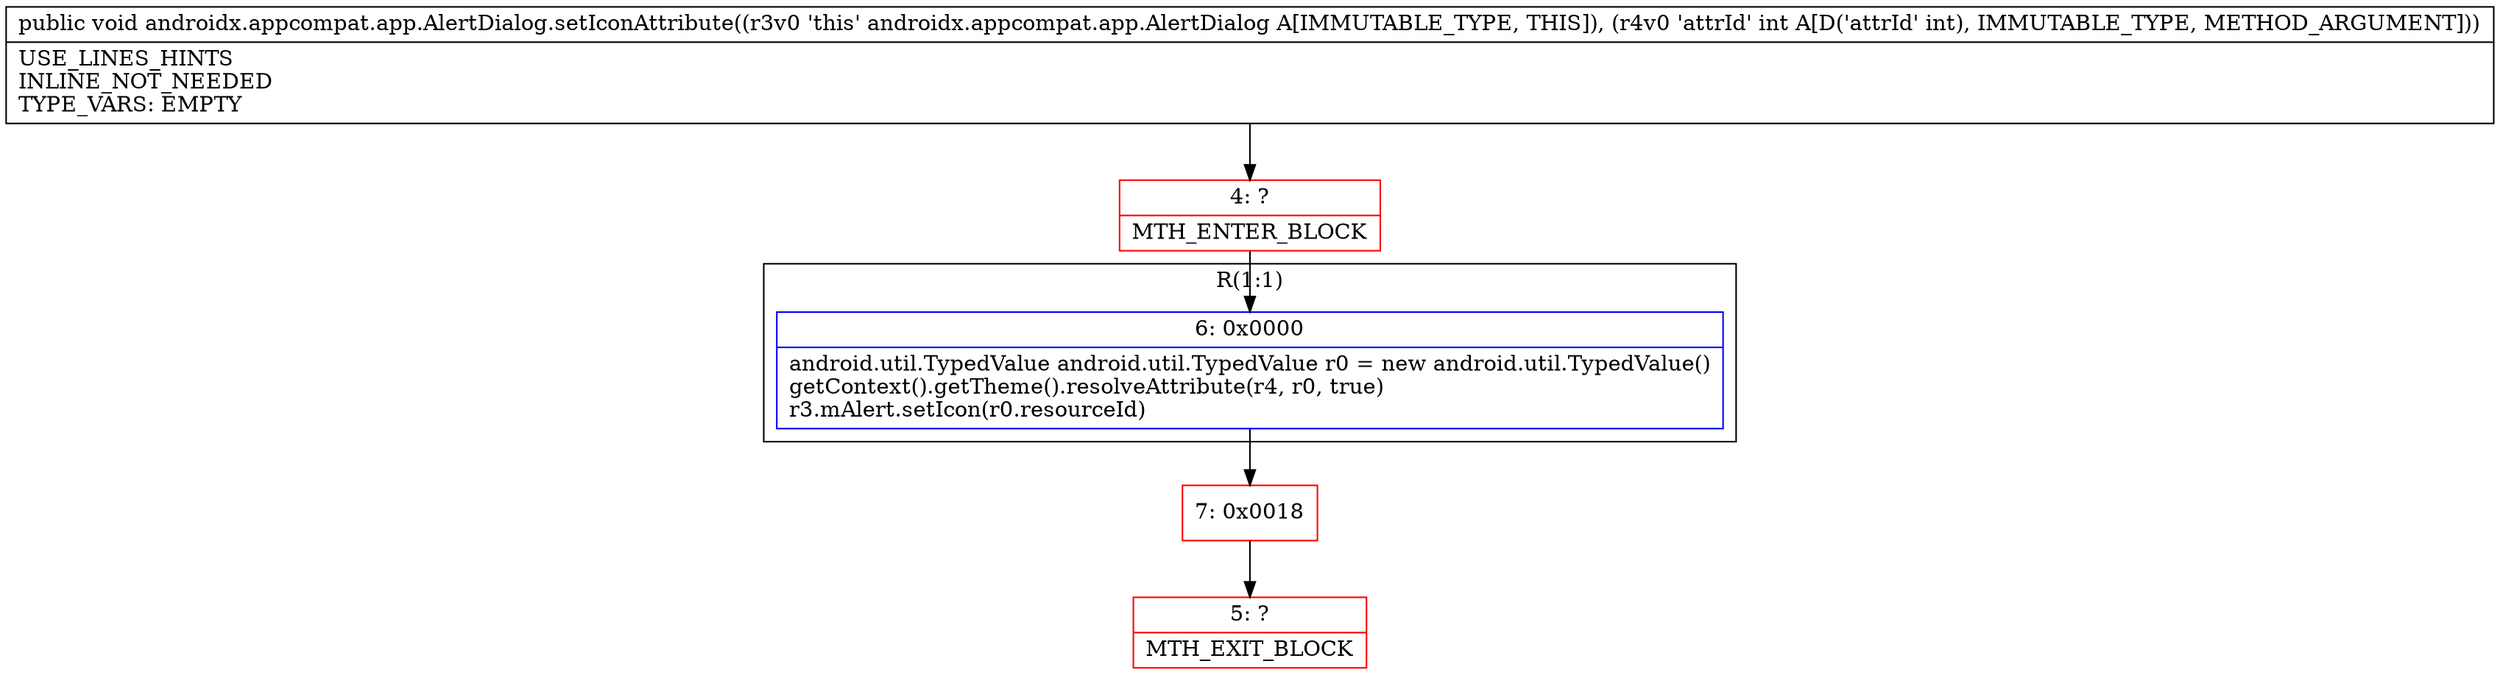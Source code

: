 digraph "CFG forandroidx.appcompat.app.AlertDialog.setIconAttribute(I)V" {
subgraph cluster_Region_781181242 {
label = "R(1:1)";
node [shape=record,color=blue];
Node_6 [shape=record,label="{6\:\ 0x0000|android.util.TypedValue android.util.TypedValue r0 = new android.util.TypedValue()\lgetContext().getTheme().resolveAttribute(r4, r0, true)\lr3.mAlert.setIcon(r0.resourceId)\l}"];
}
Node_4 [shape=record,color=red,label="{4\:\ ?|MTH_ENTER_BLOCK\l}"];
Node_7 [shape=record,color=red,label="{7\:\ 0x0018}"];
Node_5 [shape=record,color=red,label="{5\:\ ?|MTH_EXIT_BLOCK\l}"];
MethodNode[shape=record,label="{public void androidx.appcompat.app.AlertDialog.setIconAttribute((r3v0 'this' androidx.appcompat.app.AlertDialog A[IMMUTABLE_TYPE, THIS]), (r4v0 'attrId' int A[D('attrId' int), IMMUTABLE_TYPE, METHOD_ARGUMENT]))  | USE_LINES_HINTS\lINLINE_NOT_NEEDED\lTYPE_VARS: EMPTY\l}"];
MethodNode -> Node_4;Node_6 -> Node_7;
Node_4 -> Node_6;
Node_7 -> Node_5;
}


